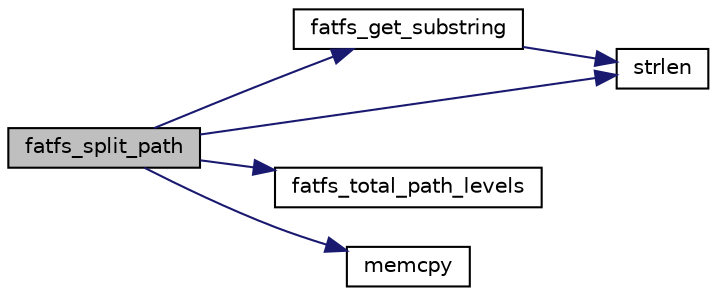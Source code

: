 digraph "fatfs_split_path"
{
 // LATEX_PDF_SIZE
  edge [fontname="Helvetica",fontsize="10",labelfontname="Helvetica",labelfontsize="10"];
  node [fontname="Helvetica",fontsize="10",shape=record];
  rankdir="LR";
  Node1 [label="fatfs_split_path",height=0.2,width=0.4,color="black", fillcolor="grey75", style="filled", fontcolor="black",tooltip=" "];
  Node1 -> Node2 [color="midnightblue",fontsize="10",style="solid",fontname="Helvetica"];
  Node2 [label="fatfs_get_substring",height=0.2,width=0.4,color="black", fillcolor="white", style="filled",URL="$fat__string_8c.html#af78d4ac644689020e4a75fc7fb2bc8fb",tooltip=" "];
  Node2 -> Node3 [color="midnightblue",fontsize="10",style="solid",fontname="Helvetica"];
  Node3 [label="strlen",height=0.2,width=0.4,color="black", fillcolor="white", style="filled",URL="$lib_8h.html#ae6c8de953239811a34eeeab09458e55e",tooltip=" "];
  Node1 -> Node4 [color="midnightblue",fontsize="10",style="solid",fontname="Helvetica"];
  Node4 [label="fatfs_total_path_levels",height=0.2,width=0.4,color="black", fillcolor="white", style="filled",URL="$fat__string_8c.html#aa3ef1d2590f2284ef1f983d6f7b2ad29",tooltip=" "];
  Node1 -> Node5 [color="midnightblue",fontsize="10",style="solid",fontname="Helvetica"];
  Node5 [label="memcpy",height=0.2,width=0.4,color="black", fillcolor="white", style="filled",URL="$string_8h.html#ae33b18edb618c656b9b795b9fce2316c",tooltip=" "];
  Node1 -> Node3 [color="midnightblue",fontsize="10",style="solid",fontname="Helvetica"];
}
